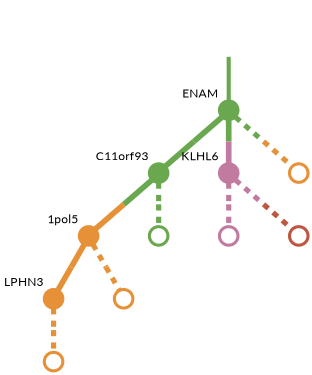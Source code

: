 strict digraph  {
graph[splines=false]; nodesep=0.7; rankdir=TB; ranksep=0.6; forcelabels=true; dpi=600; size=2.5;
0 [color="#6aa84fff", fillcolor="#6aa84fff", fixedsize=true, fontname=Lato, fontsize="12pt", height="0.25", label="", penwidth=3, shape=circle, style=filled, xlabel=ENAM];
1 [color="#6aa84fff", fillcolor="#6aa84fff", fixedsize=true, fontname=Lato, fontsize="12pt", height="0.25", label="", penwidth=3, shape=circle, style=filled, xlabel=C11orf93];
2 [color="#c27ba0ff", fillcolor="#c27ba0ff", fixedsize=true, fontname=Lato, fontsize="12pt", height="0.25", label="", penwidth=3, shape=circle, style=filled, xlabel=KLHL6];
7 [color="#e69138ff", fillcolor="#e69138ff", fixedsize=true, fontname=Lato, fontsize="12pt", height="0.25", label="", penwidth=3, shape=circle, style=solid, xlabel=""];
4 [color="#e69138ff", fillcolor="#e69138ff", fixedsize=true, fontname=Lato, fontsize="12pt", height="0.25", label="", penwidth=3, shape=circle, style=filled, xlabel="1pol5"];
5 [color="#6aa84fff", fillcolor="#6aa84fff", fixedsize=true, fontname=Lato, fontsize="12pt", height="0.25", label="", penwidth=3, shape=circle, style=solid, xlabel=""];
6 [color="#c27ba0ff", fillcolor="#c27ba0ff", fixedsize=true, fontname=Lato, fontsize="12pt", height="0.25", label="", penwidth=3, shape=circle, style=solid, xlabel=""];
10 [color="#be5742ff", fillcolor="#be5742ff", fixedsize=true, fontname=Lato, fontsize="12pt", height="0.25", label="", penwidth=3, shape=circle, style=solid, xlabel=""];
3 [color="#e69138ff", fillcolor="#e69138ff", fixedsize=true, fontname=Lato, fontsize="12pt", height="0.25", label="", penwidth=3, shape=circle, style=filled, xlabel=LPHN3];
9 [color="#e69138ff", fillcolor="#e69138ff", fixedsize=true, fontname=Lato, fontsize="12pt", height="0.25", label="", penwidth=3, shape=circle, style=solid, xlabel=""];
8 [color="#e69138ff", fillcolor="#e69138ff", fixedsize=true, fontname=Lato, fontsize="12pt", height="0.25", label="", penwidth=3, shape=circle, style=solid, xlabel=""];
normal [label="", penwidth=3, style=invis, xlabel=ENAM];
0 -> 1  [arrowsize=0, color="#6aa84fff;0.5:#6aa84fff", minlen="1.0", penwidth="5.5", style=solid];
0 -> 2  [arrowsize=0, color="#6aa84fff;0.5:#c27ba0ff", minlen="1.0", penwidth="5.5", style=solid];
0 -> 7  [arrowsize=0, color="#6aa84fff;0.5:#e69138ff", minlen="1.0", penwidth=5, style=dashed];
1 -> 4  [arrowsize=0, color="#6aa84fff;0.5:#e69138ff", minlen="1.0", penwidth="5.5", style=solid];
1 -> 5  [arrowsize=0, color="#6aa84fff;0.5:#6aa84fff", minlen="1.0", penwidth=5, style=dashed];
2 -> 6  [arrowsize=0, color="#c27ba0ff;0.5:#c27ba0ff", minlen="1.0", penwidth=5, style=dashed];
2 -> 10  [arrowsize=0, color="#c27ba0ff;0.5:#be5742ff", minlen="1.0", penwidth=5, style=dashed];
4 -> 3  [arrowsize=0, color="#e69138ff;0.5:#e69138ff", minlen="1.0", penwidth="5.5", style=solid];
4 -> 8  [arrowsize=0, color="#e69138ff;0.5:#e69138ff", minlen="1.0", penwidth=5, style=dashed];
3 -> 9  [arrowsize=0, color="#e69138ff;0.5:#e69138ff", minlen="1.0", penwidth=5, style=dashed];
normal -> 0  [arrowsize=0, color="#6aa84fff", label="", penwidth=4, style=solid];
}
